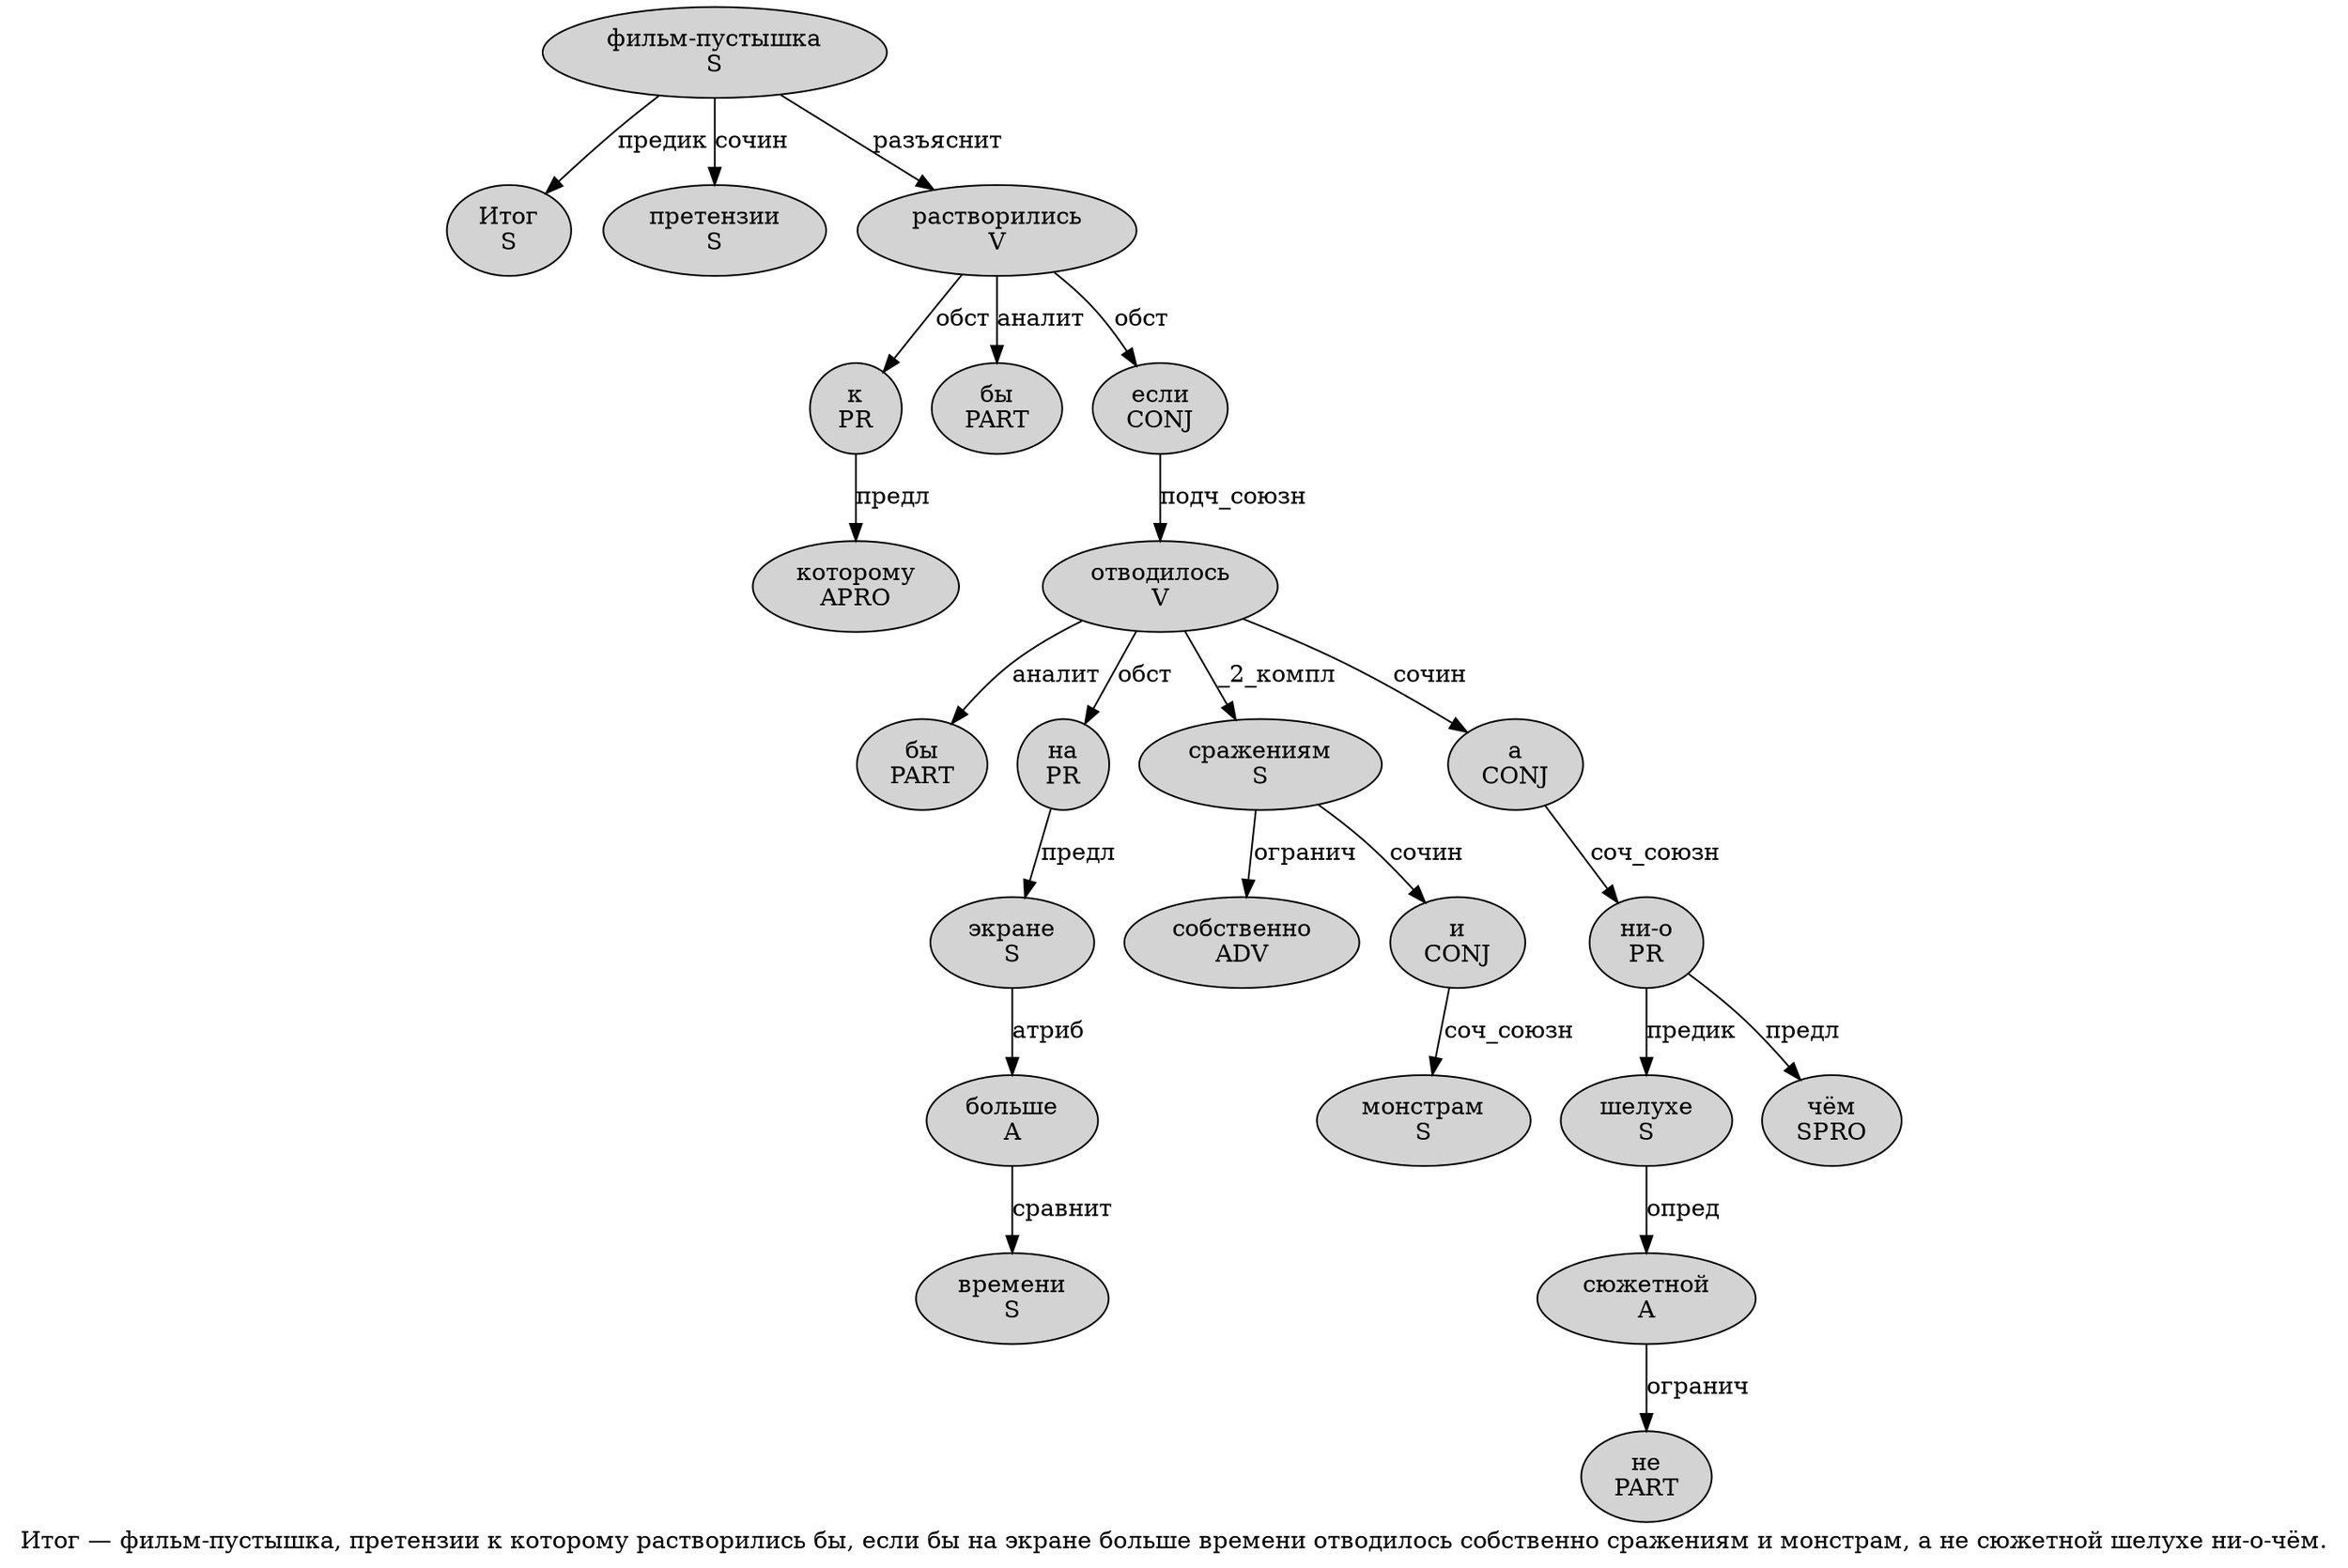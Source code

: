 digraph SENTENCE_4597 {
	graph [label="Итог — фильм-пустышка, претензии к которому растворились бы, если бы на экране больше времени отводилось собственно сражениям и монстрам, а не сюжетной шелухе ни-о-чём."]
	node [style=filled]
		0 [label="Итог
S" color="" fillcolor=lightgray penwidth=1 shape=ellipse]
		2 [label="фильм-пустышка
S" color="" fillcolor=lightgray penwidth=1 shape=ellipse]
		4 [label="претензии
S" color="" fillcolor=lightgray penwidth=1 shape=ellipse]
		5 [label="к
PR" color="" fillcolor=lightgray penwidth=1 shape=ellipse]
		6 [label="которому
APRO" color="" fillcolor=lightgray penwidth=1 shape=ellipse]
		7 [label="растворились
V" color="" fillcolor=lightgray penwidth=1 shape=ellipse]
		8 [label="бы
PART" color="" fillcolor=lightgray penwidth=1 shape=ellipse]
		10 [label="если
CONJ" color="" fillcolor=lightgray penwidth=1 shape=ellipse]
		11 [label="бы
PART" color="" fillcolor=lightgray penwidth=1 shape=ellipse]
		12 [label="на
PR" color="" fillcolor=lightgray penwidth=1 shape=ellipse]
		13 [label="экране
S" color="" fillcolor=lightgray penwidth=1 shape=ellipse]
		14 [label="больше
A" color="" fillcolor=lightgray penwidth=1 shape=ellipse]
		15 [label="времени
S" color="" fillcolor=lightgray penwidth=1 shape=ellipse]
		16 [label="отводилось
V" color="" fillcolor=lightgray penwidth=1 shape=ellipse]
		17 [label="собственно
ADV" color="" fillcolor=lightgray penwidth=1 shape=ellipse]
		18 [label="сражениям
S" color="" fillcolor=lightgray penwidth=1 shape=ellipse]
		19 [label="и
CONJ" color="" fillcolor=lightgray penwidth=1 shape=ellipse]
		20 [label="монстрам
S" color="" fillcolor=lightgray penwidth=1 shape=ellipse]
		22 [label="а
CONJ" color="" fillcolor=lightgray penwidth=1 shape=ellipse]
		23 [label="не
PART" color="" fillcolor=lightgray penwidth=1 shape=ellipse]
		24 [label="сюжетной
A" color="" fillcolor=lightgray penwidth=1 shape=ellipse]
		25 [label="шелухе
S" color="" fillcolor=lightgray penwidth=1 shape=ellipse]
		26 [label="ни-о
PR" color="" fillcolor=lightgray penwidth=1 shape=ellipse]
		28 [label="чём
SPRO" color="" fillcolor=lightgray penwidth=1 shape=ellipse]
			7 -> 5 [label="обст"]
			7 -> 8 [label="аналит"]
			7 -> 10 [label="обст"]
			14 -> 15 [label="сравнит"]
			22 -> 26 [label="соч_союзн"]
			18 -> 17 [label="огранич"]
			18 -> 19 [label="сочин"]
			12 -> 13 [label="предл"]
			19 -> 20 [label="соч_союзн"]
			5 -> 6 [label="предл"]
			2 -> 0 [label="предик"]
			2 -> 4 [label="сочин"]
			2 -> 7 [label="разъяснит"]
			25 -> 24 [label="опред"]
			24 -> 23 [label="огранич"]
			10 -> 16 [label="подч_союзн"]
			16 -> 11 [label="аналит"]
			16 -> 12 [label="обст"]
			16 -> 18 [label="_2_компл"]
			16 -> 22 [label="сочин"]
			13 -> 14 [label="атриб"]
			26 -> 25 [label="предик"]
			26 -> 28 [label="предл"]
}